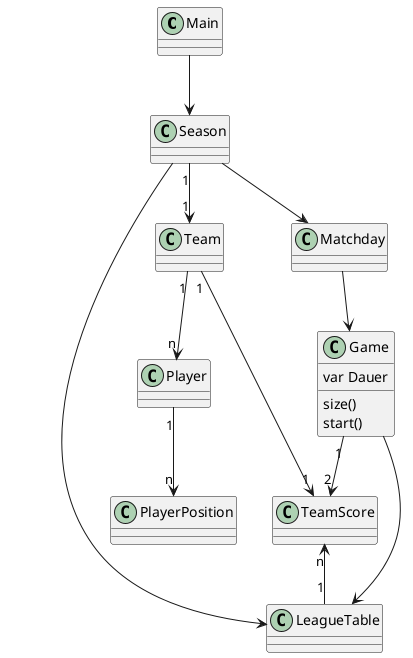 @startuml
'https://plantuml.com/class-diagram

class Main
class Season
class Game
class Team
class TeamScore

Season "1"-->"1" Team
Season --> LeagueTable
Season --> Matchday
Matchday --> Game
Team "1"-->"n" Player
Team "1"-->"1" TeamScore
TeamScore "n"<--"1" LeagueTable
'LeagueTable "1"<--"n" TeamScore
Player "1"-->"n" PlayerPosition
Game "1"-->"2" TeamScore
Main --> Season
Game --> LeagueTable

class Game {
var Dauer
size()
start()
}




@enduml